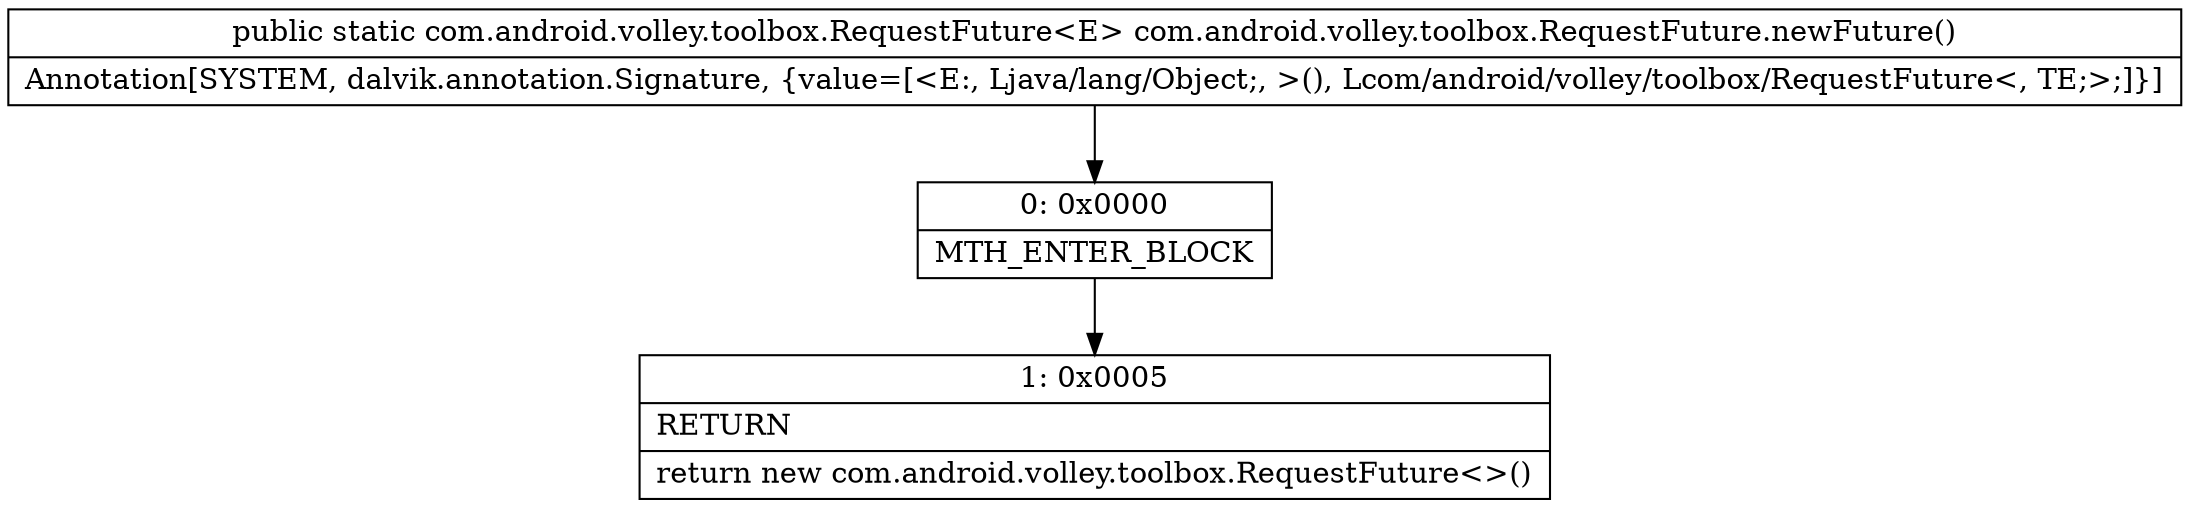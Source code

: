 digraph "CFG forcom.android.volley.toolbox.RequestFuture.newFuture()Lcom\/android\/volley\/toolbox\/RequestFuture;" {
Node_0 [shape=record,label="{0\:\ 0x0000|MTH_ENTER_BLOCK\l}"];
Node_1 [shape=record,label="{1\:\ 0x0005|RETURN\l|return new com.android.volley.toolbox.RequestFuture\<\>()\l}"];
MethodNode[shape=record,label="{public static com.android.volley.toolbox.RequestFuture\<E\> com.android.volley.toolbox.RequestFuture.newFuture()  | Annotation[SYSTEM, dalvik.annotation.Signature, \{value=[\<E:, Ljava\/lang\/Object;, \>(), Lcom\/android\/volley\/toolbox\/RequestFuture\<, TE;\>;]\}]\l}"];
MethodNode -> Node_0;
Node_0 -> Node_1;
}

